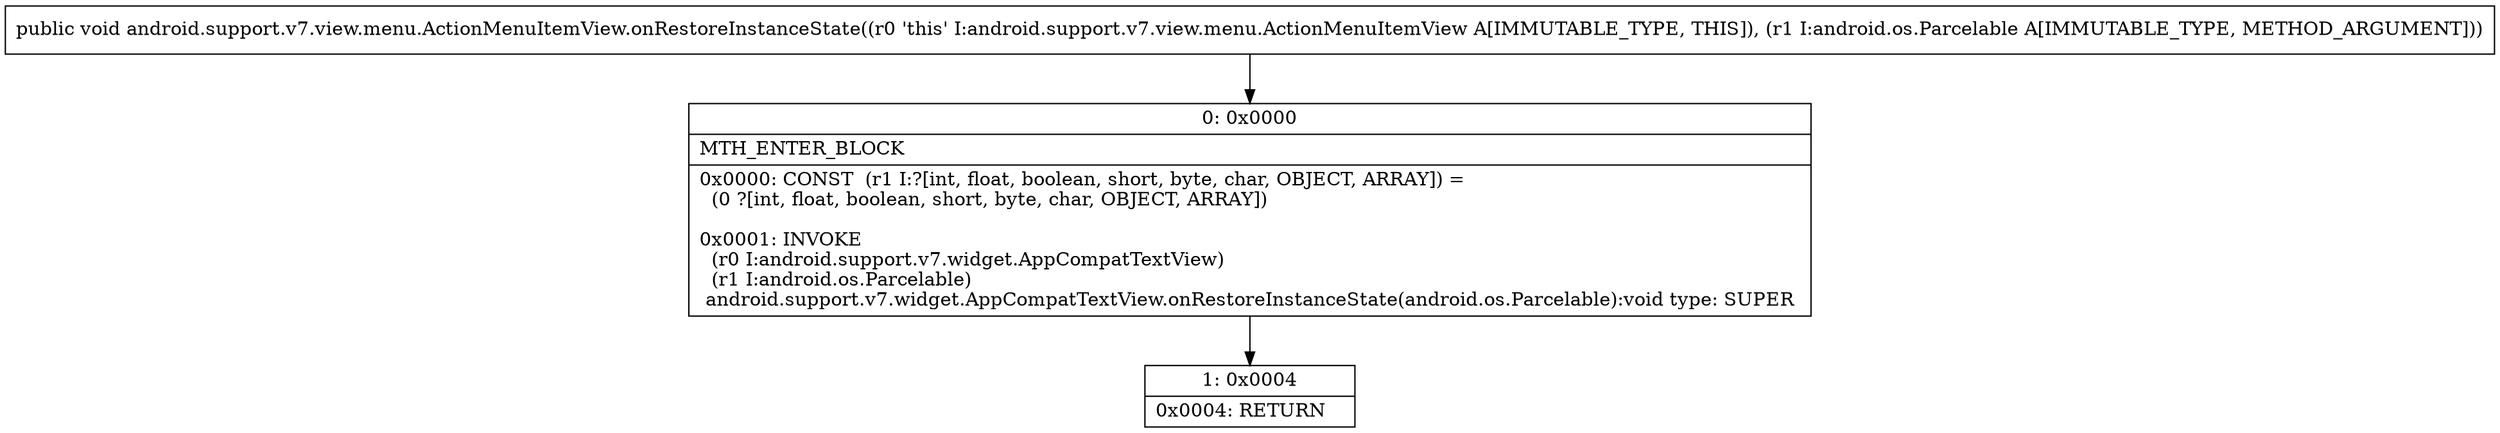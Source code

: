 digraph "CFG forandroid.support.v7.view.menu.ActionMenuItemView.onRestoreInstanceState(Landroid\/os\/Parcelable;)V" {
Node_0 [shape=record,label="{0\:\ 0x0000|MTH_ENTER_BLOCK\l|0x0000: CONST  (r1 I:?[int, float, boolean, short, byte, char, OBJECT, ARRAY]) = \l  (0 ?[int, float, boolean, short, byte, char, OBJECT, ARRAY])\l \l0x0001: INVOKE  \l  (r0 I:android.support.v7.widget.AppCompatTextView)\l  (r1 I:android.os.Parcelable)\l android.support.v7.widget.AppCompatTextView.onRestoreInstanceState(android.os.Parcelable):void type: SUPER \l}"];
Node_1 [shape=record,label="{1\:\ 0x0004|0x0004: RETURN   \l}"];
MethodNode[shape=record,label="{public void android.support.v7.view.menu.ActionMenuItemView.onRestoreInstanceState((r0 'this' I:android.support.v7.view.menu.ActionMenuItemView A[IMMUTABLE_TYPE, THIS]), (r1 I:android.os.Parcelable A[IMMUTABLE_TYPE, METHOD_ARGUMENT])) }"];
MethodNode -> Node_0;
Node_0 -> Node_1;
}


